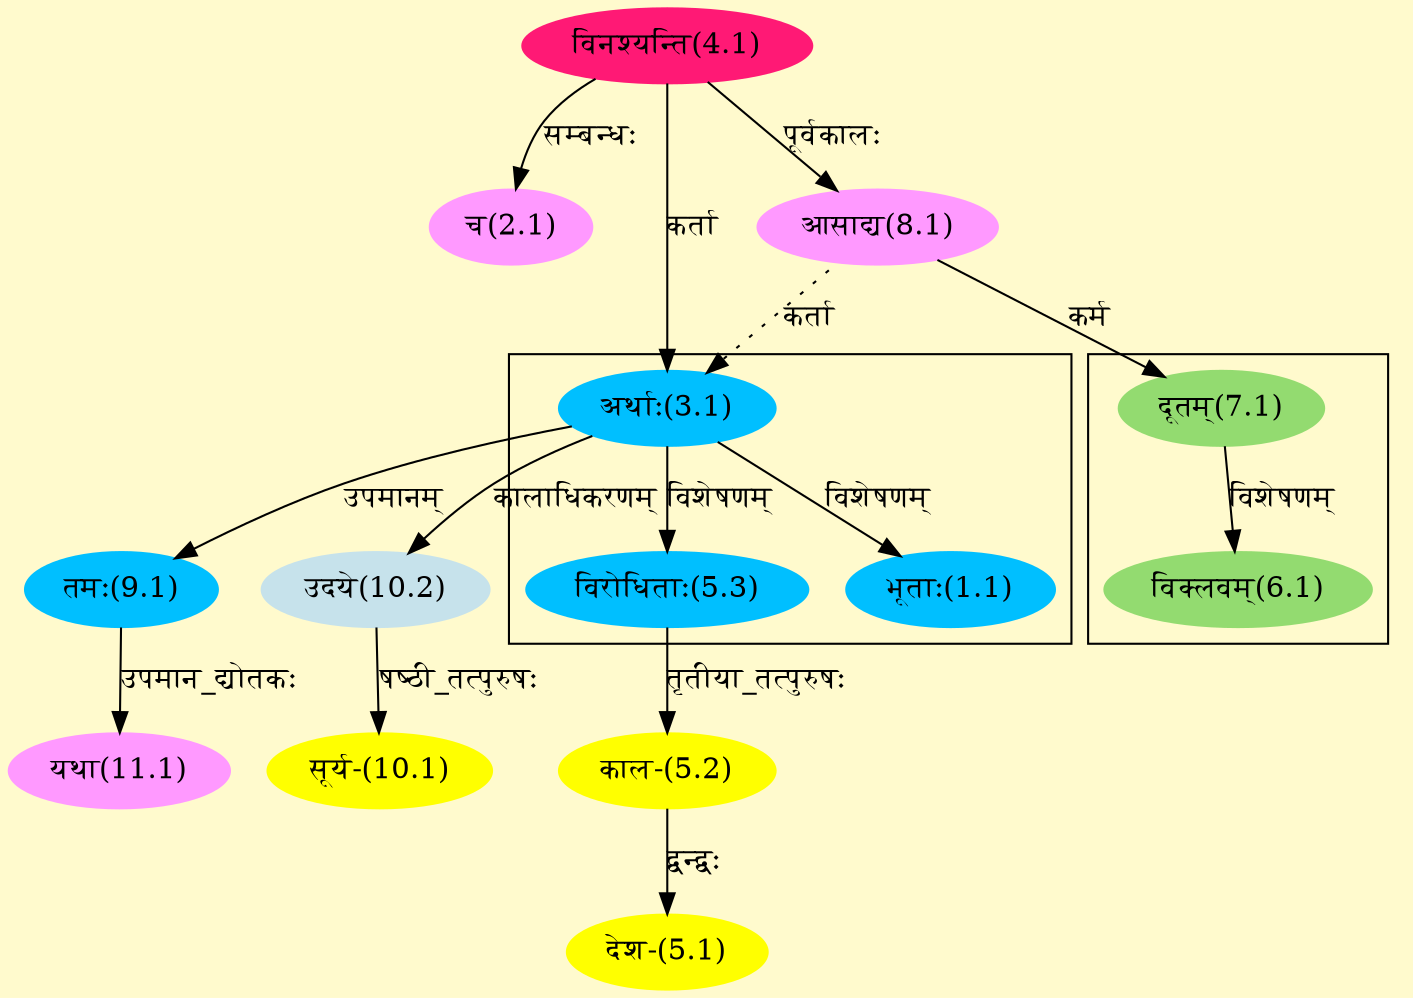 digraph G{
rankdir=BT;
 compound=true;
 bgcolor="lemonchiffon1";

subgraph cluster_1{
Node1_1 [style=filled, color="#00BFFF" label = "भूताः(1.1)"]
Node3_1 [style=filled, color="#00BFFF" label = "अर्थाः(3.1)"]
Node5_3 [style=filled, color="#00BFFF" label = "विरोधिताः(5.3)"]

}

subgraph cluster_2{
Node6_1 [style=filled, color="#93DB70" label = "विक्लवम्(6.1)"]
Node7_1 [style=filled, color="#93DB70" label = "दूतम्(7.1)"]

}
Node2_1 [style=filled, color="#FF99FF" label = "च(2.1)"]
Node4_1 [style=filled, color="#FF1975" label = "विनश्यन्ति(4.1)"]
Node3_1 [style=filled, color="#00BFFF" label = "अर्थाः(3.1)"]
Node8_1 [style=filled, color="#FF99FF" label = "आसाद्य(8.1)"]
Node1_1 [style=filled, color="#00BFFF" label = "भूताः(1.1)"]
Node [style=filled, color="" label = "()"]
Node5_1 [style=filled, color="#FFFF00" label = "देश-(5.1)"]
Node5_2 [style=filled, color="#FFFF00" label = "काल-(5.2)"]
Node5_3 [style=filled, color="#00BFFF" label = "विरोधिताः(5.3)"]
Node7_1 [style=filled, color="#93DB70" label = "दूतम्(7.1)"]
Node9_1 [style=filled, color="#00BFFF" label = "तमः(9.1)"]
Node10_1 [style=filled, color="#FFFF00" label = "सूर्य-(10.1)"]
Node10_2 [style=filled, color="#C6E2EB" label = "उदये(10.2)"]
Node11_1 [style=filled, color="#FF99FF" label = "यथा(11.1)"]
/* Start of Relations section */

Node1_1 -> Node3_1 [  label="विशेषणम्"  dir="back" ]
Node2_1 -> Node4_1 [  label="सम्बन्धः"  dir="back" ]
Node3_1 -> Node4_1 [  label="कर्ता"  dir="back" ]
Node3_1 -> Node8_1 [ style=dotted label="कर्ता"  dir="back" ]
Node5_1 -> Node5_2 [  label="द्वन्द्वः"  dir="back" ]
Node5_2 -> Node5_3 [  label="तृतीया_तत्पुरुषः"  dir="back" ]
Node5_3 -> Node3_1 [  label="विशेषणम्"  dir="back" ]
Node6_1 -> Node7_1 [  label="विशेषणम्"  dir="back" ]
Node7_1 -> Node8_1 [  label="कर्म"  dir="back" ]
Node8_1 -> Node4_1 [  label="पूर्वकालः"  dir="back" ]
Node9_1 -> Node3_1 [  label="उपमानम्"  dir="back" ]
Node10_1 -> Node10_2 [  label="षष्ठी_तत्पुरुषः"  dir="back" ]
Node10_2 -> Node3_1 [  label="कालाधिकरणम्"  dir="back" ]
Node11_1 -> Node9_1 [  label="उपमान_द्योतकः"  dir="back" ]
}
